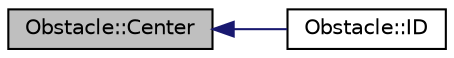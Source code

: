 digraph "Obstacle::Center"
{
  edge [fontname="Helvetica",fontsize="10",labelfontname="Helvetica",labelfontsize="10"];
  node [fontname="Helvetica",fontsize="10",shape=record];
  rankdir="LR";
  Node1 [label="Obstacle::Center",height=0.2,width=0.4,color="black", fillcolor="grey75", style="filled", fontcolor="black"];
  Node1 -> Node2 [dir="back",color="midnightblue",fontsize="10",style="solid",fontname="Helvetica"];
  Node2 [label="Obstacle::ID",height=0.2,width=0.4,color="black", fillcolor="white", style="filled",URL="$class_obstacle.html#a3ba588eadc4412fcd2744ebaaa8389ca",tooltip="Metoda zwracająca &#39;O&#39;. "];
}
